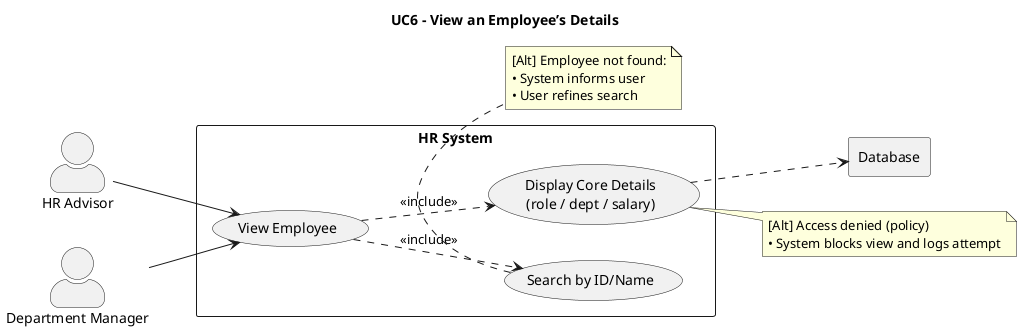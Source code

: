 @startuml
title UC6 – View an Employee’s Details
left to right direction
skinparam actorStyle awesome

' Actors
actor HR as "HR Advisor"
actor DM as "Department Manager"

' External system
rectangle Database

' System boundary
rectangle "HR System" {
  usecase UC6 as "View Employee"
  usecase UC_Search as "Search by ID/Name"
  usecase UC_Show as "Display Core Details\n(role / dept / salary)"
}

' Interactions
HR --> UC6
DM --> UC6

' Flow decomposition
UC6 ..> UC_Search : <<include>>
UC6 ..> UC_Show   : <<include>>

' Data access
UC_Show ..> Database

' Extensions (notes)
note bottom of UC_Search
[Alt] Employee not found:
• System informs user
• User refines search
end note

note right of UC_Show
[Alt] Access denied (policy)
• System blocks view and logs attempt
end note
@enduml
